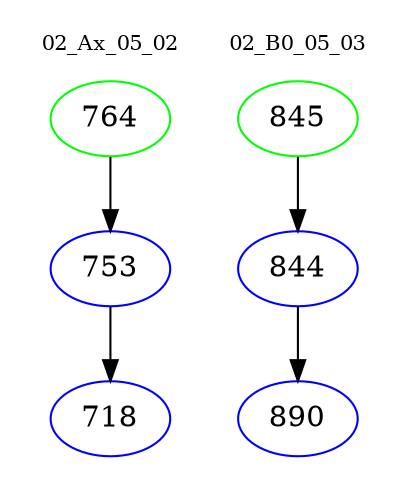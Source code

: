 digraph{
subgraph cluster_0 {
color = white
label = "02_Ax_05_02";
fontsize=10;
T0_764 [label="764", color="green"]
T0_764 -> T0_753 [color="black"]
T0_753 [label="753", color="blue"]
T0_753 -> T0_718 [color="black"]
T0_718 [label="718", color="blue"]
}
subgraph cluster_1 {
color = white
label = "02_B0_05_03";
fontsize=10;
T1_845 [label="845", color="green"]
T1_845 -> T1_844 [color="black"]
T1_844 [label="844", color="blue"]
T1_844 -> T1_890 [color="black"]
T1_890 [label="890", color="blue"]
}
}
